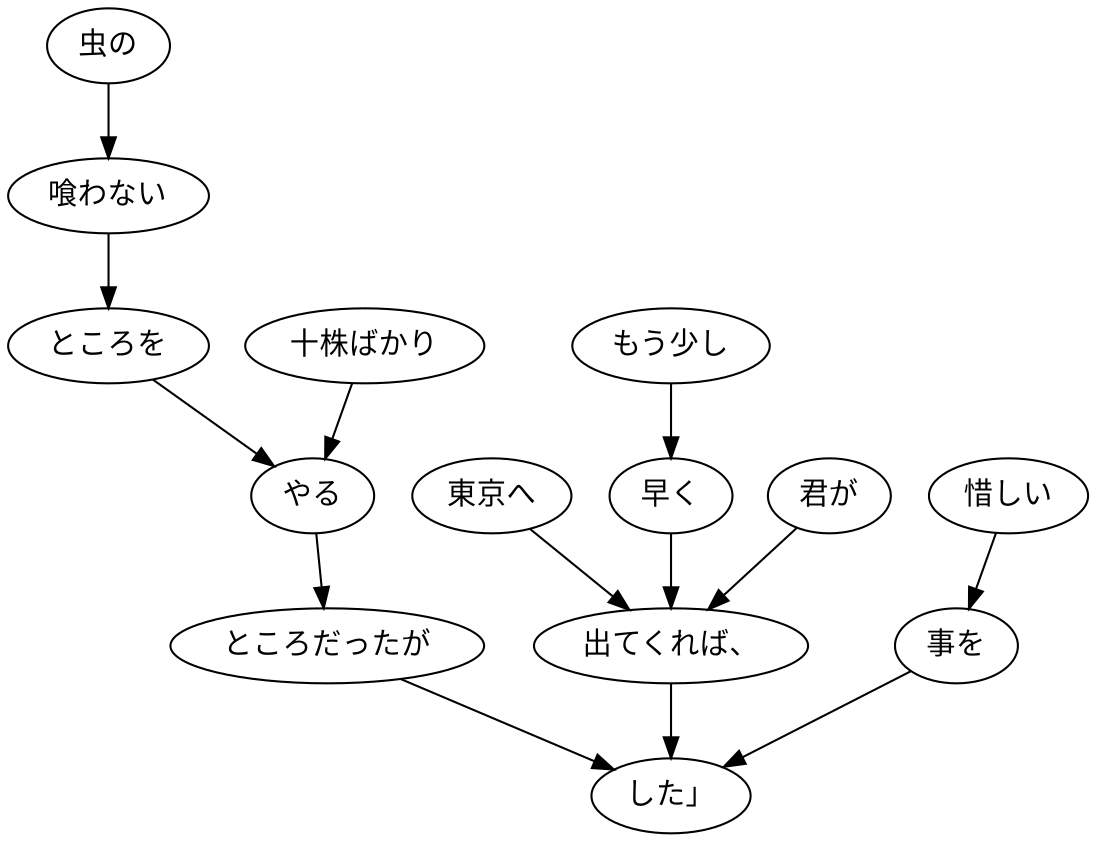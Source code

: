 digraph graph2475 {
	node0 [label="もう少し"];
	node1 [label="早く"];
	node2 [label="君が"];
	node3 [label="東京へ"];
	node4 [label="出てくれば、"];
	node5 [label="虫の"];
	node6 [label="喰わない"];
	node7 [label="ところを"];
	node8 [label="十株ばかり"];
	node9 [label="やる"];
	node10 [label="ところだったが"];
	node11 [label="惜しい"];
	node12 [label="事を"];
	node13 [label="した」"];
	node0 -> node1;
	node1 -> node4;
	node2 -> node4;
	node3 -> node4;
	node4 -> node13;
	node5 -> node6;
	node6 -> node7;
	node7 -> node9;
	node8 -> node9;
	node9 -> node10;
	node10 -> node13;
	node11 -> node12;
	node12 -> node13;
}
